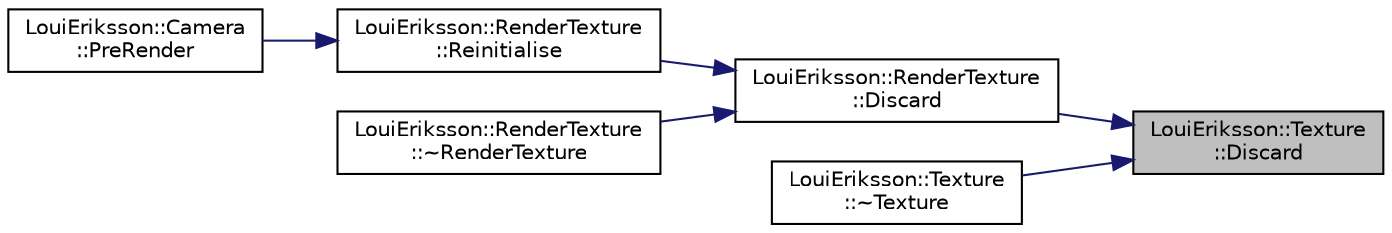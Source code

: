 digraph "LouiEriksson::Texture::Discard"
{
 // LATEX_PDF_SIZE
  edge [fontname="Helvetica",fontsize="10",labelfontname="Helvetica",labelfontsize="10"];
  node [fontname="Helvetica",fontsize="10",shape=record];
  rankdir="RL";
  Node1 [label="LouiEriksson::Texture\l::Discard",height=0.2,width=0.4,color="black", fillcolor="grey75", style="filled", fontcolor="black",tooltip="Discard the Texture."];
  Node1 -> Node2 [dir="back",color="midnightblue",fontsize="10",style="solid",fontname="Helvetica"];
  Node2 [label="LouiEriksson::RenderTexture\l::Discard",height=0.2,width=0.4,color="black", fillcolor="white", style="filled",URL="$class_loui_eriksson_1_1_render_texture.html#ae6450f2f2aad0c88be25f56431d6c896",tooltip="Discard the RenderTexture."];
  Node2 -> Node3 [dir="back",color="midnightblue",fontsize="10",style="solid",fontname="Helvetica"];
  Node3 [label="LouiEriksson::RenderTexture\l::Reinitialise",height=0.2,width=0.4,color="black", fillcolor="white", style="filled",URL="$class_loui_eriksson_1_1_render_texture.html#a9f3f2b225b717755b562b33e9178a65b",tooltip="Reinitialise the texture with a given width and height."];
  Node3 -> Node4 [dir="back",color="midnightblue",fontsize="10",style="solid",fontname="Helvetica"];
  Node4 [label="LouiEriksson::Camera\l::PreRender",height=0.2,width=0.4,color="black", fillcolor="white", style="filled",URL="$class_loui_eriksson_1_1_camera.html#a9654c9ffa7d3f5f7f4360634e714ce62",tooltip="Called before rendering."];
  Node2 -> Node5 [dir="back",color="midnightblue",fontsize="10",style="solid",fontname="Helvetica"];
  Node5 [label="LouiEriksson::RenderTexture\l::~RenderTexture",height=0.2,width=0.4,color="black", fillcolor="white", style="filled",URL="$class_loui_eriksson_1_1_render_texture.html#a1042c45e7cfb54df913c9649c8d0be3b",tooltip=" "];
  Node1 -> Node6 [dir="back",color="midnightblue",fontsize="10",style="solid",fontname="Helvetica"];
  Node6 [label="LouiEriksson::Texture\l::~Texture",height=0.2,width=0.4,color="black", fillcolor="white", style="filled",URL="$class_loui_eriksson_1_1_texture.html#a7b5afb357e37fe0cbdb5ac683d6eef87",tooltip=" "];
}
